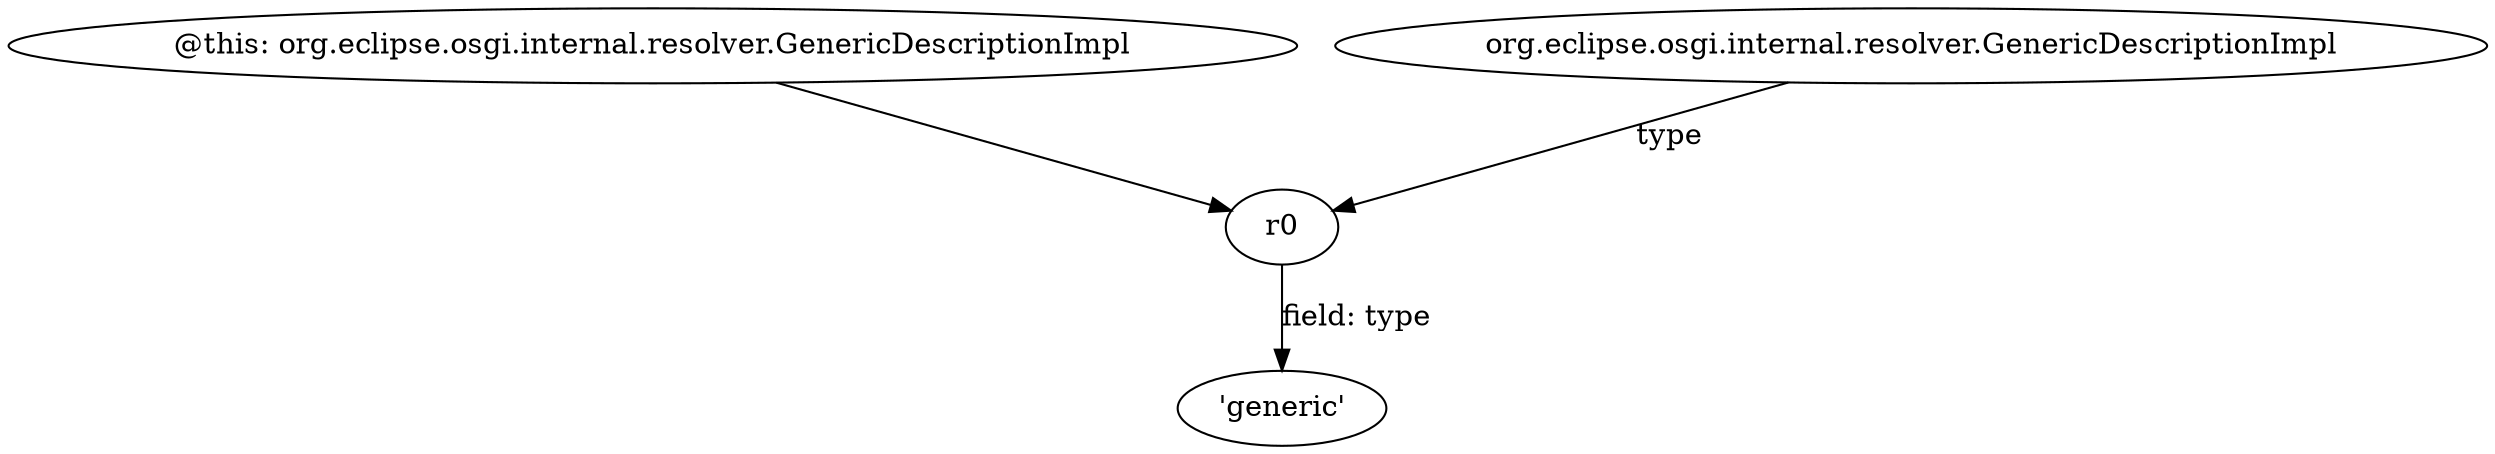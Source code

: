 digraph g {
0[label="@this: org.eclipse.osgi.internal.resolver.GenericDescriptionImpl"]
1[label="r0"]
0->1[label=""]
2[label="org.eclipse.osgi.internal.resolver.GenericDescriptionImpl"]
2->1[label="type"]
3[label="'generic'"]
1->3[label="field: type"]
}